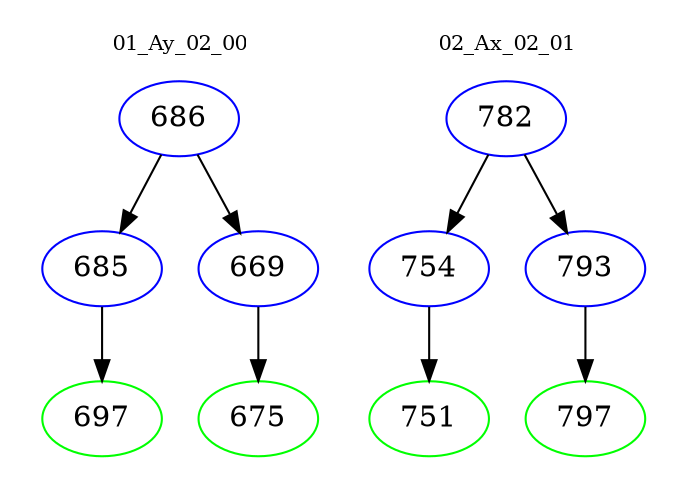 digraph{
subgraph cluster_0 {
color = white
label = "01_Ay_02_00";
fontsize=10;
T0_686 [label="686", color="blue"]
T0_686 -> T0_685 [color="black"]
T0_685 [label="685", color="blue"]
T0_685 -> T0_697 [color="black"]
T0_697 [label="697", color="green"]
T0_686 -> T0_669 [color="black"]
T0_669 [label="669", color="blue"]
T0_669 -> T0_675 [color="black"]
T0_675 [label="675", color="green"]
}
subgraph cluster_1 {
color = white
label = "02_Ax_02_01";
fontsize=10;
T1_782 [label="782", color="blue"]
T1_782 -> T1_754 [color="black"]
T1_754 [label="754", color="blue"]
T1_754 -> T1_751 [color="black"]
T1_751 [label="751", color="green"]
T1_782 -> T1_793 [color="black"]
T1_793 [label="793", color="blue"]
T1_793 -> T1_797 [color="black"]
T1_797 [label="797", color="green"]
}
}
